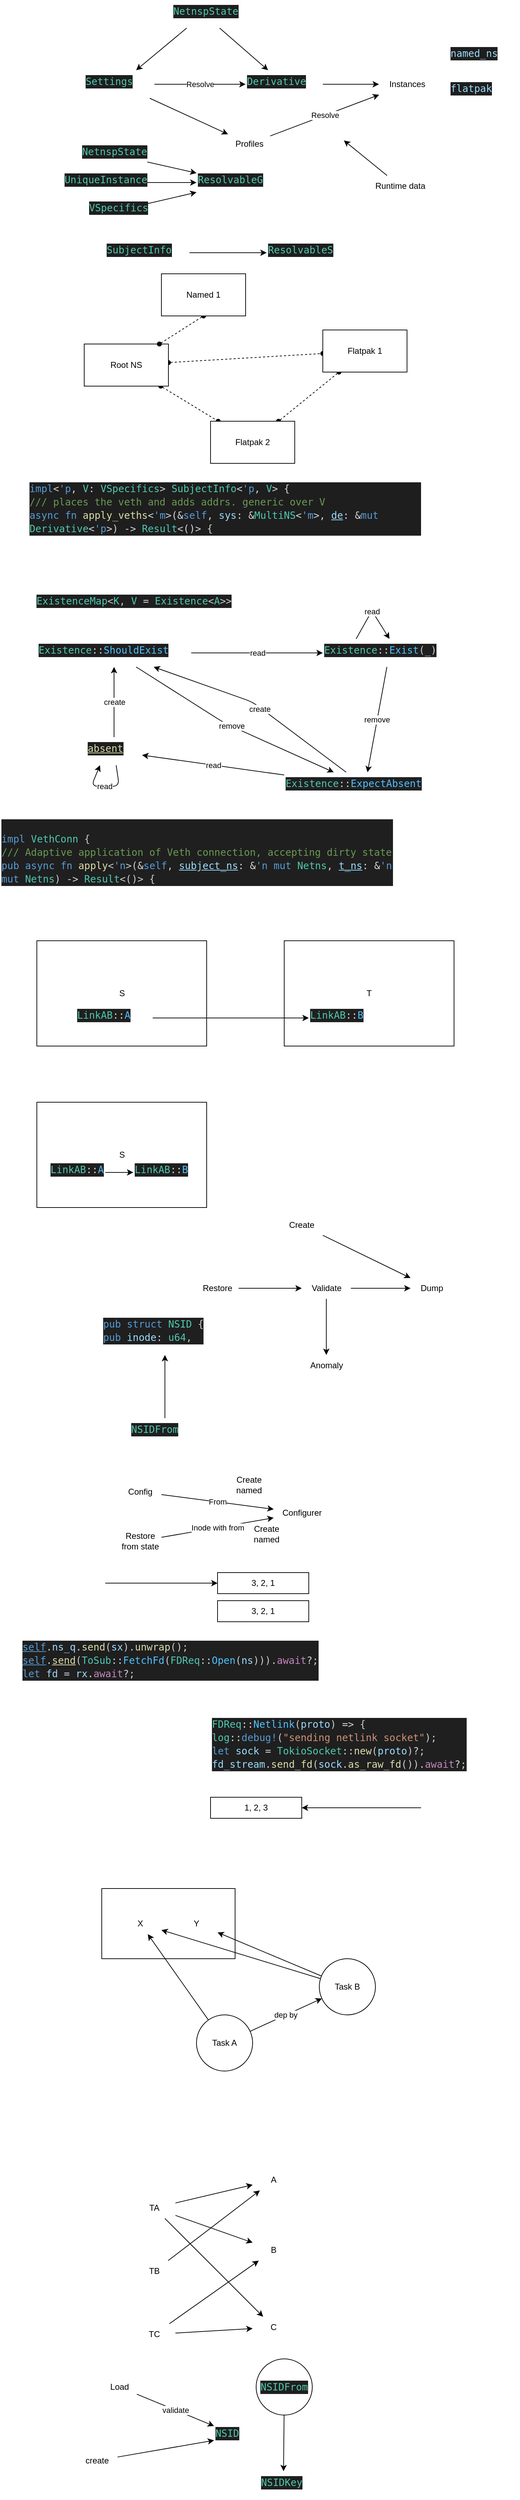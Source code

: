 <mxfile>
    <diagram id="Wnig-bZPEKaBoYyM6WCG" name="Page-1">
        <mxGraphModel dx="622" dy="1124" grid="1" gridSize="10" guides="1" tooltips="1" connect="1" arrows="1" fold="1" page="1" pageScale="1" pageWidth="850" pageHeight="1100" math="1" shadow="0">
            <root>
                <mxCell id="0"/>
                <mxCell id="1" parent="0"/>
                <mxCell id="185" value="" style="rounded=0;whiteSpace=wrap;html=1;" parent="1" vertex="1">
                    <mxGeometry x="185" y="2900" width="190" height="100" as="geometry"/>
                </mxCell>
                <mxCell id="63" style="edgeStyle=none;html=1;" parent="1" source="59" target="60" edge="1">
                    <mxGeometry relative="1" as="geometry"/>
                </mxCell>
                <mxCell id="64" style="edgeStyle=none;html=1;" parent="1" source="59" target="61" edge="1">
                    <mxGeometry relative="1" as="geometry"/>
                </mxCell>
                <mxCell id="59" value="&lt;div style=&quot;color: rgb(212, 212, 212); background-color: rgb(30, 30, 30); font-family: &amp;quot;Droid Sans Mono&amp;quot;, &amp;quot;monospace&amp;quot;, monospace; font-weight: normal; font-size: 14px; line-height: 19px;&quot;&gt;&lt;div&gt;&lt;span style=&quot;color: #4ec9b0;&quot;&gt;NetnspState&lt;/span&gt;&lt;/div&gt;&lt;/div&gt;" style="text;whiteSpace=wrap;html=1;" parent="1" vertex="1">
                    <mxGeometry x="285" y="210" width="90" height="40" as="geometry"/>
                </mxCell>
                <mxCell id="62" value="Resolve" style="edgeStyle=none;html=1;" parent="1" source="60" target="61" edge="1">
                    <mxGeometry relative="1" as="geometry"/>
                </mxCell>
                <mxCell id="80" style="edgeStyle=none;html=1;" parent="1" source="60" target="78" edge="1">
                    <mxGeometry relative="1" as="geometry"/>
                </mxCell>
                <mxCell id="60" value="&lt;div style=&quot;color: rgb(212, 212, 212); background-color: rgb(30, 30, 30); font-family: &amp;quot;Droid Sans Mono&amp;quot;, &amp;quot;monospace&amp;quot;, monospace; font-weight: normal; font-size: 14px; line-height: 19px;&quot;&gt;&lt;div&gt;&lt;span style=&quot;color: #4ec9b0;&quot;&gt;Settings&lt;/span&gt;&lt;/div&gt;&lt;/div&gt;" style="text;whiteSpace=wrap;html=1;" parent="1" vertex="1">
                    <mxGeometry x="160" y="310" width="100" height="40" as="geometry"/>
                </mxCell>
                <mxCell id="77" style="edgeStyle=none;html=1;" parent="1" source="61" target="76" edge="1">
                    <mxGeometry relative="1" as="geometry"/>
                </mxCell>
                <mxCell id="61" value="&lt;div style=&quot;color: rgb(212, 212, 212); background-color: rgb(30, 30, 30); font-family: &amp;quot;Droid Sans Mono&amp;quot;, &amp;quot;monospace&amp;quot;, monospace; font-weight: normal; font-size: 14px; line-height: 19px;&quot;&gt;&lt;div&gt;&lt;span style=&quot;color: #4ec9b0;&quot;&gt;Derivative&lt;/span&gt;&lt;/div&gt;&lt;/div&gt;" style="text;whiteSpace=wrap;html=1;" parent="1" vertex="1">
                    <mxGeometry x="390" y="310" width="110" height="40" as="geometry"/>
                </mxCell>
                <mxCell id="65" value="&lt;div style=&quot;color: rgb(212, 212, 212); background-color: rgb(30, 30, 30); font-family: &amp;quot;Droid Sans Mono&amp;quot;, &amp;quot;monospace&amp;quot;, monospace; font-weight: normal; font-size: 14px; line-height: 19px;&quot;&gt;&lt;div&gt;&lt;span style=&quot;color: #4ec9b0;&quot;&gt;ResolvableG&lt;/span&gt;&lt;/div&gt;&lt;/div&gt;" style="text;whiteSpace=wrap;html=1;" parent="1" vertex="1">
                    <mxGeometry x="320" y="450" width="120" height="40" as="geometry"/>
                </mxCell>
                <mxCell id="66" value="&lt;div style=&quot;color: rgb(212, 212, 212); background-color: rgb(30, 30, 30); font-family: &amp;quot;Droid Sans Mono&amp;quot;, &amp;quot;monospace&amp;quot;, monospace; font-weight: normal; font-size: 14px; line-height: 19px;&quot;&gt;&lt;div&gt;&lt;span style=&quot;color: #4ec9b0;&quot;&gt;ResolvableS&lt;/span&gt;&lt;/div&gt;&lt;/div&gt;" style="text;whiteSpace=wrap;html=1;" parent="1" vertex="1">
                    <mxGeometry x="420" y="550" width="120" height="40" as="geometry"/>
                </mxCell>
                <mxCell id="68" style="edgeStyle=none;html=1;" parent="1" source="67" target="65" edge="1">
                    <mxGeometry relative="1" as="geometry"/>
                </mxCell>
                <mxCell id="67" value="&lt;div style=&quot;color: rgb(212, 212, 212); background-color: rgb(30, 30, 30); font-family: &amp;quot;Droid Sans Mono&amp;quot;, &amp;quot;monospace&amp;quot;, monospace; font-weight: normal; font-size: 14px; line-height: 19px;&quot;&gt;&lt;div&gt;&lt;span style=&quot;color: #4ec9b0;&quot;&gt;NetnspState&lt;/span&gt;&lt;/div&gt;&lt;/div&gt;" style="text;whiteSpace=wrap;html=1;" parent="1" vertex="1">
                    <mxGeometry x="155" y="410" width="95" height="40" as="geometry"/>
                </mxCell>
                <mxCell id="70" style="edgeStyle=none;html=1;" parent="1" source="69" target="65" edge="1">
                    <mxGeometry relative="1" as="geometry"/>
                </mxCell>
                <mxCell id="69" value="&lt;div style=&quot;color: rgb(212, 212, 212); background-color: rgb(30, 30, 30); font-family: &amp;quot;Droid Sans Mono&amp;quot;, &amp;quot;monospace&amp;quot;, monospace; font-weight: normal; font-size: 14px; line-height: 19px;&quot;&gt;&lt;div&gt;&lt;span style=&quot;color: #4ec9b0;&quot;&gt;UniqueInstance&lt;/span&gt;&lt;/div&gt;&lt;/div&gt;" style="text;whiteSpace=wrap;html=1;" parent="1" vertex="1">
                    <mxGeometry x="130" y="450" width="120" height="40" as="geometry"/>
                </mxCell>
                <mxCell id="72" style="edgeStyle=none;html=1;" parent="1" source="71" target="65" edge="1">
                    <mxGeometry relative="1" as="geometry"/>
                </mxCell>
                <mxCell id="71" value="&lt;div style=&quot;color: rgb(212, 212, 212); background-color: rgb(30, 30, 30); font-family: &amp;quot;Droid Sans Mono&amp;quot;, &amp;quot;monospace&amp;quot;, monospace; font-weight: normal; font-size: 14px; line-height: 19px;&quot;&gt;&lt;div&gt;&lt;span style=&quot;color: #4ec9b0;&quot;&gt;VSpecifics&lt;/span&gt;&lt;/div&gt;&lt;/div&gt;" style="text;whiteSpace=wrap;html=1;" parent="1" vertex="1">
                    <mxGeometry x="165" y="490" width="85" height="40" as="geometry"/>
                </mxCell>
                <mxCell id="74" style="edgeStyle=none;html=1;" parent="1" source="73" target="66" edge="1">
                    <mxGeometry relative="1" as="geometry"/>
                </mxCell>
                <mxCell id="73" value="&lt;div style=&quot;color: rgb(212, 212, 212); background-color: rgb(30, 30, 30); font-family: &amp;quot;Droid Sans Mono&amp;quot;, &amp;quot;monospace&amp;quot;, monospace; font-weight: normal; font-size: 14px; line-height: 19px;&quot;&gt;&lt;div&gt;&lt;span style=&quot;color: #4ec9b0;&quot;&gt;SubjectInfo&lt;/span&gt;&lt;/div&gt;&lt;/div&gt;" style="text;whiteSpace=wrap;html=1;" parent="1" vertex="1">
                    <mxGeometry x="190" y="550" width="120" height="40" as="geometry"/>
                </mxCell>
                <mxCell id="76" value="Instances" style="text;html=1;align=center;verticalAlign=middle;resizable=0;points=[];autosize=1;strokeColor=none;fillColor=none;" parent="1" vertex="1">
                    <mxGeometry x="580" y="315" width="80" height="30" as="geometry"/>
                </mxCell>
                <mxCell id="83" value="Resolve" style="edgeStyle=none;html=1;" parent="1" source="78" target="76" edge="1">
                    <mxGeometry relative="1" as="geometry"/>
                </mxCell>
                <mxCell id="78" value="Profiles" style="text;html=1;align=center;verticalAlign=middle;resizable=0;points=[];autosize=1;strokeColor=none;fillColor=none;" parent="1" vertex="1">
                    <mxGeometry x="365" y="400" width="60" height="30" as="geometry"/>
                </mxCell>
                <mxCell id="81" value="&lt;div style=&quot;color: rgb(212, 212, 212); background-color: rgb(30, 30, 30); font-family: &amp;quot;Droid Sans Mono&amp;quot;, &amp;quot;monospace&amp;quot;, monospace; font-weight: normal; font-size: 14px; line-height: 19px;&quot;&gt;&lt;div&gt;&lt;span style=&quot;color: #9cdcfe;&quot;&gt;named_ns&lt;/span&gt;&lt;/div&gt;&lt;/div&gt;" style="text;whiteSpace=wrap;html=1;" parent="1" vertex="1">
                    <mxGeometry x="680" y="270" width="100" height="40" as="geometry"/>
                </mxCell>
                <mxCell id="82" value="&lt;div style=&quot;color: rgb(212, 212, 212); background-color: rgb(30, 30, 30); font-family: &amp;quot;Droid Sans Mono&amp;quot;, &amp;quot;monospace&amp;quot;, monospace; font-weight: normal; font-size: 14px; line-height: 19px;&quot;&gt;&lt;div&gt;&lt;span style=&quot;color: #9cdcfe;&quot;&gt;flatpak&lt;/span&gt;&lt;/div&gt;&lt;/div&gt;" style="text;whiteSpace=wrap;html=1;" parent="1" vertex="1">
                    <mxGeometry x="680" y="320" width="90" height="40" as="geometry"/>
                </mxCell>
                <mxCell id="85" style="edgeStyle=none;html=1;" parent="1" source="84" edge="1">
                    <mxGeometry relative="1" as="geometry">
                        <mxPoint x="530" y="410" as="targetPoint"/>
                    </mxGeometry>
                </mxCell>
                <mxCell id="84" value="Runtime data" style="text;html=1;align=center;verticalAlign=middle;resizable=0;points=[];autosize=1;strokeColor=none;fillColor=none;" parent="1" vertex="1">
                    <mxGeometry x="560" y="460" width="100" height="30" as="geometry"/>
                </mxCell>
                <mxCell id="101" value="" style="edgeStyle=none;html=1;dashed=1;strokeColor=default;startArrow=oval;startFill=1;endArrow=oval;endFill=1;" parent="1" source="99" target="100" edge="1">
                    <mxGeometry relative="1" as="geometry"/>
                </mxCell>
                <mxCell id="103" style="edgeStyle=none;html=1;dashed=1;strokeColor=default;startArrow=oval;startFill=1;endArrow=oval;endFill=1;" parent="1" source="99" target="102" edge="1">
                    <mxGeometry relative="1" as="geometry"/>
                </mxCell>
                <mxCell id="99" value="Root NS" style="rounded=0;whiteSpace=wrap;html=1;" parent="1" vertex="1">
                    <mxGeometry x="160" y="700" width="120" height="60" as="geometry"/>
                </mxCell>
                <mxCell id="106" style="edgeStyle=none;html=1;dashed=1;strokeColor=default;startArrow=oval;startFill=1;endArrow=oval;endFill=1;" parent="1" source="100" target="102" edge="1">
                    <mxGeometry relative="1" as="geometry"/>
                </mxCell>
                <mxCell id="100" value="Flatpak 1" style="rounded=0;whiteSpace=wrap;html=1;" parent="1" vertex="1">
                    <mxGeometry x="500" y="680" width="120" height="60" as="geometry"/>
                </mxCell>
                <mxCell id="102" value="Flatpak 2" style="rounded=0;whiteSpace=wrap;html=1;" parent="1" vertex="1">
                    <mxGeometry x="340" y="810" width="120" height="60" as="geometry"/>
                </mxCell>
                <mxCell id="105" style="edgeStyle=none;html=1;exitX=0.5;exitY=1;exitDx=0;exitDy=0;dashed=1;strokeColor=default;startArrow=oval;startFill=1;endArrow=oval;endFill=1;" parent="1" source="104" target="99" edge="1">
                    <mxGeometry relative="1" as="geometry"/>
                </mxCell>
                <mxCell id="104" value="Named 1" style="rounded=0;whiteSpace=wrap;html=1;" parent="1" vertex="1">
                    <mxGeometry x="270" y="600" width="120" height="60" as="geometry"/>
                </mxCell>
                <mxCell id="122" value="&lt;div style=&quot;color: rgb(212, 212, 212); background-color: rgb(30, 30, 30); font-family: &amp;quot;Droid Sans Mono&amp;quot;, &amp;quot;monospace&amp;quot;, monospace; font-weight: normal; font-size: 14px; line-height: 19px;&quot;&gt;&lt;div&gt;&lt;span style=&quot;color: #569cd6;&quot;&gt;impl&lt;/span&gt;&lt;span style=&quot;color: #d4d4d4;&quot;&gt;&amp;lt;&lt;/span&gt;&lt;span style=&quot;color: #569cd6;&quot;&gt;'&lt;/span&gt;&lt;span style=&quot;color: #569cd6;&quot;&gt;p&lt;/span&gt;&lt;span style=&quot;color: #d4d4d4;&quot;&gt;, &lt;/span&gt;&lt;span style=&quot;color: #4ec9b0;&quot;&gt;V&lt;/span&gt;&lt;span style=&quot;color: #d4d4d4;&quot;&gt;: &lt;/span&gt;&lt;span style=&quot;color: #4ec9b0;&quot;&gt;VSpecifics&lt;/span&gt;&lt;span style=&quot;color: #d4d4d4;&quot;&gt;&amp;gt; &lt;/span&gt;&lt;span style=&quot;color: #4ec9b0;&quot;&gt;SubjectInfo&lt;/span&gt;&lt;span style=&quot;color: #d4d4d4;&quot;&gt;&amp;lt;&lt;/span&gt;&lt;span style=&quot;color: #569cd6;&quot;&gt;'&lt;/span&gt;&lt;span style=&quot;color: #569cd6;&quot;&gt;p&lt;/span&gt;&lt;span style=&quot;color: #d4d4d4;&quot;&gt;, &lt;/span&gt;&lt;span style=&quot;color: #4ec9b0;&quot;&gt;V&lt;/span&gt;&lt;span style=&quot;color: #d4d4d4;&quot;&gt;&amp;gt; {&lt;/span&gt;&lt;/div&gt;&lt;div&gt;&lt;span style=&quot;color: #6a9955;&quot;&gt;    &lt;/span&gt;&lt;span style=&quot;color: #6a9955;&quot;&gt;/// places the veth and adds addrs. generic over V&lt;/span&gt;&lt;/div&gt;&lt;div&gt;&lt;span style=&quot;color: #d4d4d4;&quot;&gt;    &lt;/span&gt;&lt;span style=&quot;color: #569cd6;&quot;&gt;async&lt;/span&gt;&lt;span style=&quot;color: #d4d4d4;&quot;&gt; &lt;/span&gt;&lt;span style=&quot;color: #569cd6;&quot;&gt;fn&lt;/span&gt;&lt;span style=&quot;color: #d4d4d4;&quot;&gt; &lt;/span&gt;&lt;span style=&quot;color: #dcdcaa;&quot;&gt;apply_veths&lt;/span&gt;&lt;span style=&quot;color: #d4d4d4;&quot;&gt;&amp;lt;&lt;/span&gt;&lt;span style=&quot;color: #569cd6;&quot;&gt;'&lt;/span&gt;&lt;span style=&quot;color: #569cd6;&quot;&gt;m&lt;/span&gt;&lt;span style=&quot;color: #d4d4d4;&quot;&gt;&amp;gt;(&amp;amp;&lt;/span&gt;&lt;span style=&quot;color: #569cd6;&quot;&gt;self&lt;/span&gt;&lt;span style=&quot;color: #d4d4d4;&quot;&gt;, &lt;/span&gt;&lt;span style=&quot;color: #9cdcfe;&quot;&gt;sys&lt;/span&gt;&lt;span style=&quot;color: #d4d4d4;&quot;&gt;: &amp;amp;&lt;/span&gt;&lt;span style=&quot;color: #4ec9b0;&quot;&gt;MultiNS&lt;/span&gt;&lt;span style=&quot;color: #d4d4d4;&quot;&gt;&amp;lt;&lt;/span&gt;&lt;span style=&quot;color: #569cd6;&quot;&gt;'&lt;/span&gt;&lt;span style=&quot;color: #569cd6;&quot;&gt;m&lt;/span&gt;&lt;span style=&quot;color: #d4d4d4;&quot;&gt;&amp;gt;, &lt;/span&gt;&lt;span style=&quot;color: #9cdcfe;text-decoration: underline;&quot;&gt;de&lt;/span&gt;&lt;span style=&quot;color: #d4d4d4;&quot;&gt;: &amp;amp;&lt;/span&gt;&lt;span style=&quot;color: #569cd6;&quot;&gt;mut&lt;/span&gt;&lt;span style=&quot;color: #d4d4d4;&quot;&gt; &lt;/span&gt;&lt;span style=&quot;color: #4ec9b0;&quot;&gt;Derivative&lt;/span&gt;&lt;span style=&quot;color: #d4d4d4;&quot;&gt;&amp;lt;&lt;/span&gt;&lt;span style=&quot;color: #569cd6;&quot;&gt;'&lt;/span&gt;&lt;span style=&quot;color: #569cd6;&quot;&gt;p&lt;/span&gt;&lt;span style=&quot;color: #d4d4d4;&quot;&gt;&amp;gt;) &lt;/span&gt;&lt;span style=&quot;color: #d4d4d4;&quot;&gt;-&amp;gt;&lt;/span&gt;&lt;span style=&quot;color: #d4d4d4;&quot;&gt; &lt;/span&gt;&lt;span style=&quot;color: #4ec9b0;&quot;&gt;Result&lt;/span&gt;&lt;span style=&quot;color: #d4d4d4;&quot;&gt;&amp;lt;()&amp;gt; {&lt;/span&gt;&lt;/div&gt;&lt;/div&gt;" style="text;whiteSpace=wrap;html=1;" parent="1" vertex="1">
                    <mxGeometry x="80" y="890" width="560" height="100" as="geometry"/>
                </mxCell>
                <mxCell id="125" value="read" style="edgeStyle=none;html=1;" parent="1" source="123" target="124" edge="1">
                    <mxGeometry relative="1" as="geometry"/>
                </mxCell>
                <mxCell id="127" value="remove" style="edgeStyle=none;html=1;" parent="1" source="123" target="126" edge="1">
                    <mxGeometry relative="1" as="geometry">
                        <Array as="points">
                            <mxPoint x="360" y="1240"/>
                        </Array>
                    </mxGeometry>
                </mxCell>
                <mxCell id="123" value="&lt;div style=&quot;color: rgb(204, 204, 204); background-color: rgb(31, 31, 31); font-family: &amp;quot;Droid Sans Mono&amp;quot;, &amp;quot;monospace&amp;quot;, monospace; font-weight: normal; font-size: 14px; line-height: 19px;&quot;&gt;&lt;div&gt;&lt;span style=&quot;color: #4ec9b0;&quot;&gt;Existence&lt;/span&gt;&lt;span style=&quot;color: #d4d4d4;&quot;&gt;::&lt;/span&gt;&lt;span style=&quot;color: #4fc1ff;&quot;&gt;ShouldExist&lt;/span&gt;&lt;/div&gt;&lt;/div&gt;" style="text;whiteSpace=wrap;html=1;" parent="1" vertex="1">
                    <mxGeometry x="92.5" y="1120" width="220" height="40" as="geometry"/>
                </mxCell>
                <mxCell id="128" value="remove" style="edgeStyle=none;html=1;" parent="1" source="124" target="126" edge="1">
                    <mxGeometry relative="1" as="geometry"/>
                </mxCell>
                <mxCell id="138" value="read" style="edgeStyle=none;html=1;exitX=0.25;exitY=0;exitDx=0;exitDy=0;entryX=0.5;entryY=0;entryDx=0;entryDy=0;" parent="1" source="124" target="124" edge="1">
                    <mxGeometry relative="1" as="geometry">
                        <mxPoint x="580" y="1040" as="targetPoint"/>
                        <Array as="points">
                            <mxPoint x="570" y="1080"/>
                        </Array>
                    </mxGeometry>
                </mxCell>
                <mxCell id="124" value="&lt;div style=&quot;color: rgb(204, 204, 204); background-color: rgb(31, 31, 31); font-family: &amp;quot;Droid Sans Mono&amp;quot;, &amp;quot;monospace&amp;quot;, monospace; font-weight: normal; font-size: 14px; line-height: 19px;&quot;&gt;&lt;div&gt;&lt;span style=&quot;color: #4ec9b0;&quot;&gt;Existence&lt;/span&gt;&lt;span style=&quot;color: #d4d4d4;&quot;&gt;::&lt;/span&gt;&lt;span style=&quot;color: #4fc1ff;&quot;&gt;Exist&lt;/span&gt;&lt;span style=&quot;color: #cccccc;&quot;&gt;(&lt;/span&gt;&lt;span style=&quot;color: #9cdcfe;&quot;&gt;_&lt;/span&gt;&lt;span style=&quot;color: #cccccc;&quot;&gt;)&lt;/span&gt;&lt;/div&gt;&lt;/div&gt;" style="text;whiteSpace=wrap;html=1;" parent="1" vertex="1">
                    <mxGeometry x="500" y="1120" width="190" height="40" as="geometry"/>
                </mxCell>
                <mxCell id="130" value="read" style="edgeStyle=none;html=1;" parent="1" source="126" target="129" edge="1">
                    <mxGeometry relative="1" as="geometry"/>
                </mxCell>
                <mxCell id="134" value="create" style="edgeStyle=none;html=1;" parent="1" source="126" target="123" edge="1">
                    <mxGeometry x="-0.035" y="2" relative="1" as="geometry">
                        <Array as="points">
                            <mxPoint x="400" y="1210"/>
                        </Array>
                        <mxPoint as="offset"/>
                    </mxGeometry>
                </mxCell>
                <mxCell id="126" value="&lt;div style=&quot;color: rgb(204, 204, 204); background-color: rgb(31, 31, 31); font-family: &amp;quot;Droid Sans Mono&amp;quot;, &amp;quot;monospace&amp;quot;, monospace; font-weight: normal; font-size: 14px; line-height: 19px;&quot;&gt;&lt;div&gt;&lt;span style=&quot;color: #4ec9b0;&quot;&gt;Existence&lt;/span&gt;&lt;span style=&quot;color: #d4d4d4;&quot;&gt;::&lt;/span&gt;&lt;span style=&quot;color: #4fc1ff;&quot;&gt;ExpectAbsent&lt;/span&gt;&lt;/div&gt;&lt;/div&gt;" style="text;whiteSpace=wrap;html=1;" parent="1" vertex="1">
                    <mxGeometry x="445" y="1310" width="230" height="40" as="geometry"/>
                </mxCell>
                <mxCell id="131" value="create" style="edgeStyle=none;html=1;" parent="1" source="129" target="123" edge="1">
                    <mxGeometry relative="1" as="geometry"/>
                </mxCell>
                <mxCell id="137" value="read" style="edgeStyle=none;html=1;entryX=0.25;entryY=1;entryDx=0;entryDy=0;" parent="1" source="129" target="129" edge="1">
                    <mxGeometry relative="1" as="geometry">
                        <mxPoint x="160" y="1360" as="targetPoint"/>
                        <Array as="points">
                            <mxPoint x="210" y="1330"/>
                            <mxPoint x="170" y="1330"/>
                        </Array>
                    </mxGeometry>
                </mxCell>
                <mxCell id="129" value="&lt;div style=&quot;color: rgb(204, 204, 204); background-color: rgb(31, 31, 31); font-family: &amp;quot;Droid Sans Mono&amp;quot;, &amp;quot;monospace&amp;quot;, monospace; font-weight: normal; font-size: 14px; line-height: 19px;&quot;&gt;&lt;div&gt;&lt;span style=&quot;color: #dcdcaa;text-decoration: underline;&quot;&gt;absent&lt;/span&gt;&lt;/div&gt;&lt;/div&gt;" style="text;whiteSpace=wrap;html=1;" parent="1" vertex="1">
                    <mxGeometry x="162.5" y="1260" width="80" height="40" as="geometry"/>
                </mxCell>
                <mxCell id="133" value="&lt;div style=&quot;color: rgb(204, 204, 204); background-color: rgb(31, 31, 31); font-family: &amp;quot;Droid Sans Mono&amp;quot;, &amp;quot;monospace&amp;quot;, monospace; font-weight: normal; font-size: 14px; line-height: 19px;&quot;&gt;&lt;div&gt;&lt;span style=&quot;color: #4ec9b0;&quot;&gt;ExistenceMap&lt;/span&gt;&lt;span style=&quot;color: #cccccc;&quot;&gt;&amp;lt;&lt;/span&gt;&lt;span style=&quot;color: #4ec9b0;&quot;&gt;K&lt;/span&gt;&lt;span style=&quot;color: #cccccc;&quot;&gt;, &lt;/span&gt;&lt;span style=&quot;color: #4ec9b0;&quot;&gt;V&lt;/span&gt;&lt;span style=&quot;color: #cccccc;&quot;&gt; &lt;/span&gt;&lt;span style=&quot;color: #d4d4d4;&quot;&gt;=&lt;/span&gt;&lt;span style=&quot;color: #cccccc;&quot;&gt; &lt;/span&gt;&lt;span style=&quot;color: #4ec9b0;&quot;&gt;Existence&lt;/span&gt;&lt;span style=&quot;color: #cccccc;&quot;&gt;&amp;lt;&lt;/span&gt;&lt;span style=&quot;color: #4ec9b0;&quot;&gt;A&lt;/span&gt;&lt;span style=&quot;color: #cccccc;&quot;&gt;&amp;gt;&amp;gt;&lt;/span&gt;&lt;/div&gt;&lt;/div&gt;" style="text;whiteSpace=wrap;html=1;" parent="1" vertex="1">
                    <mxGeometry x="90" y="1050" width="310" height="40" as="geometry"/>
                </mxCell>
                <mxCell id="139" value="&lt;div style=&quot;color: rgb(204, 204, 204); background-color: rgb(31, 31, 31); font-family: &amp;quot;Droid Sans Mono&amp;quot;, &amp;quot;monospace&amp;quot;, monospace; font-weight: normal; font-size: 14px; line-height: 19px;&quot;&gt;&lt;br&gt;&lt;div&gt;&lt;span style=&quot;color: #569cd6;&quot;&gt;impl&lt;/span&gt;&lt;span style=&quot;color: #cccccc;&quot;&gt; &lt;/span&gt;&lt;span style=&quot;color: #4ec9b0;&quot;&gt;VethConn&lt;/span&gt;&lt;span style=&quot;color: #cccccc;&quot;&gt; {&lt;/span&gt;&lt;/div&gt;&lt;div&gt;&lt;span style=&quot;color: #6a9955;&quot;&gt;    &lt;/span&gt;&lt;span style=&quot;color: #6a9955;&quot;&gt;/// Adaptive application of Veth connection, accepting dirty state&lt;/span&gt;&lt;/div&gt;&lt;div&gt;&lt;span style=&quot;color: #cccccc;&quot;&gt;    &lt;/span&gt;&lt;span style=&quot;color: #569cd6;&quot;&gt;pub&lt;/span&gt;&lt;span style=&quot;color: #cccccc;&quot;&gt; &lt;/span&gt;&lt;span style=&quot;color: #569cd6;&quot;&gt;async&lt;/span&gt;&lt;span style=&quot;color: #cccccc;&quot;&gt; &lt;/span&gt;&lt;span style=&quot;color: #569cd6;&quot;&gt;fn&lt;/span&gt;&lt;span style=&quot;color: #cccccc;&quot;&gt; &lt;/span&gt;&lt;span style=&quot;color: #dcdcaa;&quot;&gt;apply&lt;/span&gt;&lt;span style=&quot;color: #cccccc;&quot;&gt;&amp;lt;&lt;/span&gt;&lt;span style=&quot;color: #569cd6;&quot;&gt;'&lt;/span&gt;&lt;span style=&quot;color: #569cd6;&quot;&gt;n&lt;/span&gt;&lt;span style=&quot;color: #cccccc;&quot;&gt;&amp;gt;(&lt;/span&gt;&lt;span style=&quot;color: #d4d4d4;&quot;&gt;&amp;amp;&lt;/span&gt;&lt;span style=&quot;color: #569cd6;&quot;&gt;self&lt;/span&gt;&lt;span style=&quot;color: #cccccc;&quot;&gt;, &lt;/span&gt;&lt;span style=&quot;color: #9cdcfe;text-decoration: underline;&quot;&gt;subject_ns&lt;/span&gt;&lt;span style=&quot;color: #d4d4d4;&quot;&gt;:&lt;/span&gt;&lt;span style=&quot;color: #cccccc;&quot;&gt; &lt;/span&gt;&lt;span style=&quot;color: #d4d4d4;&quot;&gt;&amp;amp;&lt;/span&gt;&lt;span style=&quot;color: #569cd6;&quot;&gt;'&lt;/span&gt;&lt;span style=&quot;color: #569cd6;&quot;&gt;n&lt;/span&gt;&lt;span style=&quot;color: #cccccc;&quot;&gt; &lt;/span&gt;&lt;span style=&quot;color: #569cd6;&quot;&gt;mut&lt;/span&gt;&lt;span style=&quot;color: #cccccc;&quot;&gt; &lt;/span&gt;&lt;span style=&quot;color: #4ec9b0;&quot;&gt;Netns&lt;/span&gt;&lt;span style=&quot;color: #cccccc;&quot;&gt;, &lt;/span&gt;&lt;span style=&quot;color: #9cdcfe;text-decoration: underline;&quot;&gt;t_ns&lt;/span&gt;&lt;span style=&quot;color: #d4d4d4;&quot;&gt;:&lt;/span&gt;&lt;span style=&quot;color: #cccccc;&quot;&gt; &lt;/span&gt;&lt;span style=&quot;color: #d4d4d4;&quot;&gt;&amp;amp;&lt;/span&gt;&lt;span style=&quot;color: #569cd6;&quot;&gt;'&lt;/span&gt;&lt;span style=&quot;color: #569cd6;&quot;&gt;n&lt;/span&gt;&lt;span style=&quot;color: #cccccc;&quot;&gt; &lt;/span&gt;&lt;span style=&quot;color: #569cd6;&quot;&gt;mut&lt;/span&gt;&lt;span style=&quot;color: #cccccc;&quot;&gt; &lt;/span&gt;&lt;span style=&quot;color: #4ec9b0;&quot;&gt;Netns&lt;/span&gt;&lt;span style=&quot;color: #cccccc;&quot;&gt;) &lt;/span&gt;&lt;span style=&quot;color: #d4d4d4;&quot;&gt;-&amp;gt;&lt;/span&gt;&lt;span style=&quot;color: #cccccc;&quot;&gt; &lt;/span&gt;&lt;span style=&quot;color: #4ec9b0;&quot;&gt;Result&lt;/span&gt;&lt;span style=&quot;color: #cccccc;&quot;&gt;&amp;lt;()&amp;gt; {&lt;/span&gt;&lt;/div&gt;&lt;/div&gt;" style="text;whiteSpace=wrap;html=1;" parent="1" vertex="1">
                    <mxGeometry x="40" y="1370" width="560" height="140" as="geometry"/>
                </mxCell>
                <mxCell id="140" value="S" style="rounded=0;whiteSpace=wrap;html=1;" parent="1" vertex="1">
                    <mxGeometry x="92.5" y="1550" width="242" height="150" as="geometry"/>
                </mxCell>
                <mxCell id="142" value="T" style="rounded=0;whiteSpace=wrap;html=1;" parent="1" vertex="1">
                    <mxGeometry x="445" y="1550" width="242" height="150" as="geometry"/>
                </mxCell>
                <mxCell id="145" style="edgeStyle=none;html=1;" parent="1" source="143" target="144" edge="1">
                    <mxGeometry relative="1" as="geometry"/>
                </mxCell>
                <mxCell id="143" value="&lt;div style=&quot;color: rgb(204, 204, 204); background-color: rgb(31, 31, 31); font-family: &amp;quot;Droid Sans Mono&amp;quot;, &amp;quot;monospace&amp;quot;, monospace; font-weight: normal; font-size: 14px; line-height: 19px;&quot;&gt;&lt;div&gt;&lt;span style=&quot;color: #4ec9b0;&quot;&gt;LinkAB&lt;/span&gt;&lt;span style=&quot;color: #d4d4d4;&quot;&gt;::&lt;/span&gt;&lt;span style=&quot;color: #4fc1ff;&quot;&gt;A&lt;/span&gt;&lt;/div&gt;&lt;/div&gt;" style="text;whiteSpace=wrap;html=1;" parent="1" vertex="1">
                    <mxGeometry x="147.5" y="1640" width="110" height="40" as="geometry"/>
                </mxCell>
                <mxCell id="144" value="&lt;div style=&quot;color: rgb(204, 204, 204); background-color: rgb(31, 31, 31); font-family: &amp;quot;Droid Sans Mono&amp;quot;, &amp;quot;monospace&amp;quot;, monospace; font-weight: normal; font-size: 14px; line-height: 19px;&quot;&gt;&lt;div&gt;&lt;span style=&quot;color: #4ec9b0;&quot;&gt;LinkAB&lt;/span&gt;&lt;span style=&quot;color: #d4d4d4;&quot;&gt;::&lt;/span&gt;&lt;span style=&quot;color: #4fc1ff;&quot;&gt;B&lt;/span&gt;&lt;/div&gt;&lt;/div&gt;" style="text;whiteSpace=wrap;html=1;" parent="1" vertex="1">
                    <mxGeometry x="480" y="1640" width="110" height="40" as="geometry"/>
                </mxCell>
                <mxCell id="146" value="S" style="rounded=0;whiteSpace=wrap;html=1;" parent="1" vertex="1">
                    <mxGeometry x="92.5" y="1780" width="242" height="150" as="geometry"/>
                </mxCell>
                <mxCell id="149" style="edgeStyle=none;html=1;" parent="1" source="147" target="148" edge="1">
                    <mxGeometry relative="1" as="geometry"/>
                </mxCell>
                <mxCell id="147" value="&lt;div style=&quot;color: rgb(204, 204, 204); background-color: rgb(31, 31, 31); font-family: &amp;quot;Droid Sans Mono&amp;quot;, &amp;quot;monospace&amp;quot;, monospace; font-weight: normal; font-size: 14px; line-height: 19px;&quot;&gt;&lt;div&gt;&lt;span style=&quot;color: #4ec9b0;&quot;&gt;LinkAB&lt;/span&gt;&lt;span style=&quot;color: #d4d4d4;&quot;&gt;::&lt;/span&gt;&lt;span style=&quot;color: #4fc1ff;&quot;&gt;A&lt;/span&gt;&lt;/div&gt;&lt;/div&gt;" style="text;whiteSpace=wrap;html=1;" parent="1" vertex="1">
                    <mxGeometry x="110" y="1860" width="80" height="40" as="geometry"/>
                </mxCell>
                <mxCell id="148" value="&lt;div style=&quot;color: rgb(204, 204, 204); background-color: rgb(31, 31, 31); font-family: &amp;quot;Droid Sans Mono&amp;quot;, &amp;quot;monospace&amp;quot;, monospace; font-weight: normal; font-size: 14px; line-height: 19px;&quot;&gt;&lt;div&gt;&lt;span style=&quot;color: #4ec9b0;&quot;&gt;LinkAB&lt;/span&gt;&lt;span style=&quot;color: #d4d4d4;&quot;&gt;::&lt;/span&gt;&lt;span style=&quot;color: #4fc1ff;&quot;&gt;B&lt;/span&gt;&lt;/div&gt;&lt;/div&gt;" style="text;whiteSpace=wrap;html=1;" parent="1" vertex="1">
                    <mxGeometry x="230" y="1860" width="110" height="40" as="geometry"/>
                </mxCell>
                <mxCell id="159" style="edgeStyle=none;html=1;" parent="1" source="151" target="158" edge="1">
                    <mxGeometry relative="1" as="geometry"/>
                </mxCell>
                <mxCell id="151" value="&lt;div style=&quot;color: rgb(204, 204, 204); background-color: rgb(31, 31, 31); font-family: &amp;quot;Droid Sans Mono&amp;quot;, &amp;quot;monospace&amp;quot;, monospace; font-weight: normal; font-size: 14px; line-height: 19px;&quot;&gt;&lt;div&gt;&lt;span style=&quot;color: #4ec9b0;&quot;&gt;NSIDFrom&lt;/span&gt;&lt;/div&gt;&lt;/div&gt;" style="text;whiteSpace=wrap;html=1;" parent="1" vertex="1">
                    <mxGeometry x="225" y="2230" width="100" height="40" as="geometry"/>
                </mxCell>
                <mxCell id="154" value="" style="edgeStyle=none;html=1;" parent="1" source="152" target="153" edge="1">
                    <mxGeometry relative="1" as="geometry"/>
                </mxCell>
                <mxCell id="152" value="Restore" style="text;html=1;strokeColor=none;fillColor=none;align=center;verticalAlign=middle;whiteSpace=wrap;rounded=0;" parent="1" vertex="1">
                    <mxGeometry x="320" y="2030" width="60" height="30" as="geometry"/>
                </mxCell>
                <mxCell id="156" value="" style="edgeStyle=none;html=1;" parent="1" source="153" target="155" edge="1">
                    <mxGeometry relative="1" as="geometry"/>
                </mxCell>
                <mxCell id="161" value="" style="edgeStyle=none;html=1;" parent="1" source="153" target="160" edge="1">
                    <mxGeometry relative="1" as="geometry"/>
                </mxCell>
                <mxCell id="153" value="Validate" style="text;html=1;align=center;verticalAlign=middle;resizable=0;points=[];autosize=1;strokeColor=none;fillColor=none;" parent="1" vertex="1">
                    <mxGeometry x="470" y="2030" width="70" height="30" as="geometry"/>
                </mxCell>
                <mxCell id="155" value="Dump" style="text;html=1;align=center;verticalAlign=middle;resizable=0;points=[];autosize=1;strokeColor=none;fillColor=none;" parent="1" vertex="1">
                    <mxGeometry x="625" y="2030" width="60" height="30" as="geometry"/>
                </mxCell>
                <mxCell id="158" value="&lt;div style=&quot;color: rgb(204, 204, 204); background-color: rgb(31, 31, 31); font-family: &amp;quot;Droid Sans Mono&amp;quot;, &amp;quot;monospace&amp;quot;, monospace; font-weight: normal; font-size: 14px; line-height: 19px;&quot;&gt;&lt;div&gt;&lt;span style=&quot;color: #569cd6;&quot;&gt;pub&lt;/span&gt;&lt;span style=&quot;color: #cccccc;&quot;&gt; &lt;/span&gt;&lt;span style=&quot;color: #569cd6;&quot;&gt;struct&lt;/span&gt;&lt;span style=&quot;color: #cccccc;&quot;&gt; &lt;/span&gt;&lt;span style=&quot;color: #4ec9b0;&quot;&gt;NSID&lt;/span&gt;&lt;span style=&quot;color: #cccccc;&quot;&gt; {&lt;/span&gt;&lt;/div&gt;&lt;div&gt;&lt;span style=&quot;color: #cccccc;&quot;&gt;    &lt;/span&gt;&lt;span style=&quot;color: #569cd6;&quot;&gt;pub&lt;/span&gt;&lt;span style=&quot;color: #cccccc;&quot;&gt; &lt;/span&gt;&lt;span style=&quot;color: #9cdcfe;&quot;&gt;inode&lt;/span&gt;&lt;span style=&quot;color: #d4d4d4;&quot;&gt;:&lt;/span&gt;&lt;span style=&quot;color: #cccccc;&quot;&gt; &lt;/span&gt;&lt;span style=&quot;color: #4ec9b0;&quot;&gt;u64&lt;/span&gt;&lt;span style=&quot;color: #cccccc;&quot;&gt;,&lt;/span&gt;&lt;/div&gt;&lt;/div&gt;" style="text;whiteSpace=wrap;html=1;" parent="1" vertex="1">
                    <mxGeometry x="185" y="2080" width="180" height="60" as="geometry"/>
                </mxCell>
                <mxCell id="160" value="Anomaly" style="text;html=1;align=center;verticalAlign=middle;resizable=0;points=[];autosize=1;strokeColor=none;fillColor=none;" parent="1" vertex="1">
                    <mxGeometry x="470" y="2140" width="70" height="30" as="geometry"/>
                </mxCell>
                <mxCell id="163" style="edgeStyle=none;html=1;" parent="1" source="162" target="155" edge="1">
                    <mxGeometry relative="1" as="geometry"/>
                </mxCell>
                <mxCell id="162" value="Create" style="text;html=1;strokeColor=none;fillColor=none;align=center;verticalAlign=middle;whiteSpace=wrap;rounded=0;" parent="1" vertex="1">
                    <mxGeometry x="440" y="1940" width="60" height="30" as="geometry"/>
                </mxCell>
                <mxCell id="168" value="From" style="edgeStyle=none;html=1;" parent="1" source="164" target="167" edge="1">
                    <mxGeometry relative="1" as="geometry"/>
                </mxCell>
                <mxCell id="164" value="Config" style="text;html=1;strokeColor=none;fillColor=none;align=center;verticalAlign=middle;whiteSpace=wrap;rounded=0;" parent="1" vertex="1">
                    <mxGeometry x="210" y="2320" width="60" height="30" as="geometry"/>
                </mxCell>
                <mxCell id="169" value="Inode with from" style="edgeStyle=none;html=1;" parent="1" source="165" target="167" edge="1">
                    <mxGeometry relative="1" as="geometry"/>
                </mxCell>
                <mxCell id="165" value="Restore from state" style="text;html=1;strokeColor=none;fillColor=none;align=center;verticalAlign=middle;whiteSpace=wrap;rounded=0;" parent="1" vertex="1">
                    <mxGeometry x="210" y="2390" width="60" height="30" as="geometry"/>
                </mxCell>
                <mxCell id="167" value="Configurer" style="text;html=1;align=center;verticalAlign=middle;resizable=0;points=[];autosize=1;strokeColor=none;fillColor=none;" parent="1" vertex="1">
                    <mxGeometry x="430" y="2350" width="80" height="30" as="geometry"/>
                </mxCell>
                <mxCell id="171" value="Create named" style="text;html=1;strokeColor=none;fillColor=none;align=center;verticalAlign=middle;whiteSpace=wrap;rounded=0;" parent="1" vertex="1">
                    <mxGeometry x="365" y="2310" width="60" height="30" as="geometry"/>
                </mxCell>
                <mxCell id="172" value="Create named" style="text;html=1;strokeColor=none;fillColor=none;align=center;verticalAlign=middle;whiteSpace=wrap;rounded=0;" parent="1" vertex="1">
                    <mxGeometry x="390" y="2380" width="60" height="30" as="geometry"/>
                </mxCell>
                <mxCell id="173" value="&lt;div style=&quot;color: rgb(204, 204, 204); background-color: rgb(31, 31, 31); font-family: &amp;quot;Droid Sans Mono&amp;quot;, &amp;quot;monospace&amp;quot;, monospace; font-weight: normal; font-size: 14px; line-height: 19px;&quot;&gt;&lt;div&gt;&lt;span style=&quot;color: #cccccc;&quot;&gt;        &lt;/span&gt;&lt;span style=&quot;color: #569cd6;text-decoration: underline;&quot;&gt;self&lt;/span&gt;&lt;span style=&quot;color: #d4d4d4;&quot;&gt;.&lt;/span&gt;&lt;span style=&quot;color: #9cdcfe;&quot;&gt;ns_q&lt;/span&gt;&lt;span style=&quot;color: #d4d4d4;&quot;&gt;.&lt;/span&gt;&lt;span style=&quot;color: #dcdcaa;&quot;&gt;send&lt;/span&gt;&lt;span style=&quot;color: #cccccc;&quot;&gt;(&lt;/span&gt;&lt;span style=&quot;color: #9cdcfe;&quot;&gt;sx&lt;/span&gt;&lt;span style=&quot;color: #cccccc;&quot;&gt;)&lt;/span&gt;&lt;span style=&quot;color: #d4d4d4;&quot;&gt;.&lt;/span&gt;&lt;span style=&quot;color: #dcdcaa;&quot;&gt;unwrap&lt;/span&gt;&lt;span style=&quot;color: #cccccc;&quot;&gt;(); &lt;/span&gt;&lt;/div&gt;&lt;div&gt;&lt;span style=&quot;color: #cccccc;&quot;&gt;        &lt;/span&gt;&lt;span style=&quot;color: #569cd6;text-decoration: underline;&quot;&gt;self&lt;/span&gt;&lt;span style=&quot;color: #d4d4d4;&quot;&gt;.&lt;/span&gt;&lt;span style=&quot;color: #dcdcaa;text-decoration: underline;&quot;&gt;send&lt;/span&gt;&lt;span style=&quot;color: #cccccc;&quot;&gt;(&lt;/span&gt;&lt;span style=&quot;color: #4ec9b0;&quot;&gt;ToSub&lt;/span&gt;&lt;span style=&quot;color: #d4d4d4;&quot;&gt;::&lt;/span&gt;&lt;span style=&quot;color: #4fc1ff;&quot;&gt;FetchFd&lt;/span&gt;&lt;span style=&quot;color: #cccccc;&quot;&gt;(&lt;/span&gt;&lt;span style=&quot;color: #4ec9b0;&quot;&gt;FDReq&lt;/span&gt;&lt;span style=&quot;color: #d4d4d4;&quot;&gt;::&lt;/span&gt;&lt;span style=&quot;color: #4fc1ff;&quot;&gt;Open&lt;/span&gt;&lt;span style=&quot;color: #cccccc;&quot;&gt;(&lt;/span&gt;&lt;span style=&quot;color: #9cdcfe;&quot;&gt;ns&lt;/span&gt;&lt;span style=&quot;color: #cccccc;&quot;&gt;)))&lt;/span&gt;&lt;span style=&quot;color: #d4d4d4;&quot;&gt;.&lt;/span&gt;&lt;span style=&quot;color: #c586c0;&quot;&gt;await&lt;/span&gt;&lt;span style=&quot;color: #d4d4d4;&quot;&gt;?&lt;/span&gt;&lt;span style=&quot;color: #cccccc;&quot;&gt;;&lt;/span&gt;&lt;/div&gt;&lt;div&gt;&lt;span style=&quot;color: #cccccc;&quot;&gt;        &lt;/span&gt;&lt;span style=&quot;color: #569cd6;&quot;&gt;let&lt;/span&gt;&lt;span style=&quot;color: #cccccc;&quot;&gt; &lt;/span&gt;&lt;span style=&quot;color: #9cdcfe;&quot;&gt;fd&lt;/span&gt;&lt;span style=&quot;color: #cccccc;&quot;&gt; &lt;/span&gt;&lt;span style=&quot;color: #d4d4d4;&quot;&gt;=&lt;/span&gt;&lt;span style=&quot;color: #cccccc;&quot;&gt; &lt;/span&gt;&lt;span style=&quot;color: #9cdcfe;&quot;&gt;rx&lt;/span&gt;&lt;span style=&quot;color: #d4d4d4;&quot;&gt;.&lt;/span&gt;&lt;span style=&quot;color: #c586c0;&quot;&gt;await&lt;/span&gt;&lt;span style=&quot;color: #d4d4d4;&quot;&gt;?&lt;/span&gt;&lt;span style=&quot;color: #cccccc;&quot;&gt;;&lt;/span&gt;&lt;/div&gt;&lt;/div&gt;" style="text;whiteSpace=wrap;html=1;" parent="1" vertex="1">
                    <mxGeometry x="70" y="2540" width="450" height="80" as="geometry"/>
                </mxCell>
                <mxCell id="174" value="&lt;div style=&quot;color: rgb(204, 204, 204); background-color: rgb(31, 31, 31); font-family: &amp;quot;Droid Sans Mono&amp;quot;, &amp;quot;monospace&amp;quot;, monospace; font-weight: normal; font-size: 14px; line-height: 19px;&quot;&gt;&lt;div&gt;&lt;span style=&quot;color: #cccccc;&quot;&gt;  &lt;/span&gt;&lt;span style=&quot;color: #4ec9b0;&quot;&gt;FDReq&lt;/span&gt;&lt;span style=&quot;color: #d4d4d4;&quot;&gt;::&lt;/span&gt;&lt;span style=&quot;color: #4fc1ff;&quot;&gt;Netlink&lt;/span&gt;&lt;span style=&quot;color: #cccccc;&quot;&gt;(&lt;/span&gt;&lt;span style=&quot;color: #9cdcfe;&quot;&gt;proto&lt;/span&gt;&lt;span style=&quot;color: #cccccc;&quot;&gt;) &lt;/span&gt;&lt;span style=&quot;color: #d4d4d4;&quot;&gt;=&amp;gt;&lt;/span&gt;&lt;span style=&quot;color: #cccccc;&quot;&gt; {&lt;/span&gt;&lt;/div&gt;&lt;div&gt;&lt;span style=&quot;color: #cccccc;&quot;&gt;                                &lt;/span&gt;&lt;span style=&quot;color: #4ec9b0;&quot;&gt;log&lt;/span&gt;&lt;span style=&quot;color: #d4d4d4;&quot;&gt;::&lt;/span&gt;&lt;span style=&quot;color: #569cd6;&quot;&gt;debug&lt;/span&gt;&lt;span style=&quot;color: #569cd6;&quot;&gt;!&lt;/span&gt;&lt;span style=&quot;color: #cccccc;&quot;&gt;(&lt;/span&gt;&lt;span style=&quot;color: #ce9178;&quot;&gt;&quot;sending netlink socket&quot;&lt;/span&gt;&lt;span style=&quot;color: #cccccc;&quot;&gt;);&lt;/span&gt;&lt;/div&gt;&lt;div&gt;&lt;span style=&quot;color: #cccccc;&quot;&gt;                                &lt;/span&gt;&lt;span style=&quot;color: #569cd6;&quot;&gt;let&lt;/span&gt;&lt;span style=&quot;color: #cccccc;&quot;&gt; &lt;/span&gt;&lt;span style=&quot;color: #9cdcfe;&quot;&gt;sock&lt;/span&gt;&lt;span style=&quot;color: #cccccc;&quot;&gt; &lt;/span&gt;&lt;span style=&quot;color: #d4d4d4;&quot;&gt;=&lt;/span&gt;&lt;span style=&quot;color: #cccccc;&quot;&gt; &lt;/span&gt;&lt;span style=&quot;color: #4ec9b0;&quot;&gt;TokioSocket&lt;/span&gt;&lt;span style=&quot;color: #d4d4d4;&quot;&gt;::&lt;/span&gt;&lt;span style=&quot;color: #dcdcaa;&quot;&gt;new&lt;/span&gt;&lt;span style=&quot;color: #cccccc;&quot;&gt;(&lt;/span&gt;&lt;span style=&quot;color: #9cdcfe;&quot;&gt;proto&lt;/span&gt;&lt;span style=&quot;color: #cccccc;&quot;&gt;)&lt;/span&gt;&lt;span style=&quot;color: #d4d4d4;&quot;&gt;?&lt;/span&gt;&lt;span style=&quot;color: #cccccc;&quot;&gt;;&lt;/span&gt;&lt;/div&gt;&lt;div&gt;&lt;span style=&quot;color: #cccccc;&quot;&gt;                                &lt;/span&gt;&lt;span style=&quot;color: #9cdcfe;&quot;&gt;fd_stream&lt;/span&gt;&lt;span style=&quot;color: #d4d4d4;&quot;&gt;.&lt;/span&gt;&lt;span style=&quot;color: #dcdcaa;&quot;&gt;send_fd&lt;/span&gt;&lt;span style=&quot;color: #cccccc;&quot;&gt;(&lt;/span&gt;&lt;span style=&quot;color: #9cdcfe;&quot;&gt;sock&lt;/span&gt;&lt;span style=&quot;color: #d4d4d4;&quot;&gt;.&lt;/span&gt;&lt;span style=&quot;color: #dcdcaa;&quot;&gt;as_raw_fd&lt;/span&gt;&lt;span style=&quot;color: #cccccc;&quot;&gt;())&lt;/span&gt;&lt;span style=&quot;color: #d4d4d4;&quot;&gt;.&lt;/span&gt;&lt;span style=&quot;color: #c586c0;&quot;&gt;await&lt;/span&gt;&lt;span style=&quot;color: #d4d4d4;&quot;&gt;?&lt;/span&gt;&lt;span style=&quot;color: #cccccc;&quot;&gt;;&lt;/span&gt;&lt;/div&gt;&lt;/div&gt;" style="text;whiteSpace=wrap;html=1;" parent="1" vertex="1">
                    <mxGeometry x="340" y="2650" width="390" height="100" as="geometry"/>
                </mxCell>
                <mxCell id="175" value="3, 2, 1" style="rounded=0;whiteSpace=wrap;html=1;" parent="1" vertex="1">
                    <mxGeometry x="350" y="2450" width="130" height="30" as="geometry"/>
                </mxCell>
                <mxCell id="176" value="3, 2, 1" style="rounded=0;whiteSpace=wrap;html=1;" parent="1" vertex="1">
                    <mxGeometry x="350" y="2490" width="130" height="30" as="geometry"/>
                </mxCell>
                <mxCell id="177" value="" style="endArrow=classic;html=1;entryX=0;entryY=0.5;entryDx=0;entryDy=0;" parent="1" target="175" edge="1">
                    <mxGeometry width="50" height="50" relative="1" as="geometry">
                        <mxPoint x="190" y="2465" as="sourcePoint"/>
                        <mxPoint x="260" y="2440" as="targetPoint"/>
                    </mxGeometry>
                </mxCell>
                <mxCell id="178" value="1, 2, 3" style="rounded=0;whiteSpace=wrap;html=1;" parent="1" vertex="1">
                    <mxGeometry x="340" y="2770" width="130" height="30" as="geometry"/>
                </mxCell>
                <mxCell id="179" value="" style="endArrow=classic;html=1;entryX=1;entryY=0.5;entryDx=0;entryDy=0;" parent="1" target="178" edge="1">
                    <mxGeometry width="50" height="50" relative="1" as="geometry">
                        <mxPoint x="640" y="2785" as="sourcePoint"/>
                        <mxPoint x="360" y="2475" as="targetPoint"/>
                    </mxGeometry>
                </mxCell>
                <mxCell id="182" value="dep by" style="edgeStyle=none;html=1;" parent="1" source="180" target="181" edge="1">
                    <mxGeometry relative="1" as="geometry"/>
                </mxCell>
                <mxCell id="188" style="edgeStyle=none;html=1;" parent="1" source="180" target="186" edge="1">
                    <mxGeometry relative="1" as="geometry"/>
                </mxCell>
                <mxCell id="180" value="Task A" style="ellipse;whiteSpace=wrap;html=1;aspect=fixed;" parent="1" vertex="1">
                    <mxGeometry x="320" y="3080" width="80" height="80" as="geometry"/>
                </mxCell>
                <mxCell id="189" style="edgeStyle=none;html=1;" parent="1" source="181" target="187" edge="1">
                    <mxGeometry relative="1" as="geometry"/>
                </mxCell>
                <mxCell id="190" style="edgeStyle=none;html=1;" parent="1" source="181" target="186" edge="1">
                    <mxGeometry relative="1" as="geometry"/>
                </mxCell>
                <mxCell id="181" value="Task B" style="ellipse;whiteSpace=wrap;html=1;aspect=fixed;" parent="1" vertex="1">
                    <mxGeometry x="495" y="3000" width="80" height="80" as="geometry"/>
                </mxCell>
                <mxCell id="186" value="X" style="text;html=1;strokeColor=none;fillColor=none;align=center;verticalAlign=middle;whiteSpace=wrap;rounded=0;" parent="1" vertex="1">
                    <mxGeometry x="210" y="2935" width="60" height="30" as="geometry"/>
                </mxCell>
                <mxCell id="187" value="Y" style="text;html=1;strokeColor=none;fillColor=none;align=center;verticalAlign=middle;whiteSpace=wrap;rounded=0;" parent="1" vertex="1">
                    <mxGeometry x="290" y="2935" width="60" height="30" as="geometry"/>
                </mxCell>
                <mxCell id="193" value="A" style="text;html=1;strokeColor=none;fillColor=none;align=center;verticalAlign=middle;whiteSpace=wrap;rounded=0;" parent="1" vertex="1">
                    <mxGeometry x="400" y="3300" width="60" height="30" as="geometry"/>
                </mxCell>
                <mxCell id="194" value="B" style="text;html=1;strokeColor=none;fillColor=none;align=center;verticalAlign=middle;whiteSpace=wrap;rounded=0;" parent="1" vertex="1">
                    <mxGeometry x="400" y="3400" width="60" height="30" as="geometry"/>
                </mxCell>
                <mxCell id="195" value="C" style="text;html=1;strokeColor=none;fillColor=none;align=center;verticalAlign=middle;whiteSpace=wrap;rounded=0;" parent="1" vertex="1">
                    <mxGeometry x="400" y="3510" width="60" height="30" as="geometry"/>
                </mxCell>
                <mxCell id="198" style="edgeStyle=none;html=1;" parent="1" source="196" target="193" edge="1">
                    <mxGeometry relative="1" as="geometry"/>
                </mxCell>
                <mxCell id="199" style="edgeStyle=none;html=1;" parent="1" source="196" target="194" edge="1">
                    <mxGeometry relative="1" as="geometry"/>
                </mxCell>
                <mxCell id="204" style="edgeStyle=none;html=1;" parent="1" source="196" target="195" edge="1">
                    <mxGeometry relative="1" as="geometry"/>
                </mxCell>
                <mxCell id="196" value="TA" style="text;html=1;strokeColor=none;fillColor=none;align=center;verticalAlign=middle;whiteSpace=wrap;rounded=0;" parent="1" vertex="1">
                    <mxGeometry x="230" y="3340" width="60" height="30" as="geometry"/>
                </mxCell>
                <mxCell id="200" style="edgeStyle=none;html=1;" parent="1" source="197" target="193" edge="1">
                    <mxGeometry relative="1" as="geometry"/>
                </mxCell>
                <mxCell id="197" value="TB" style="text;html=1;strokeColor=none;fillColor=none;align=center;verticalAlign=middle;whiteSpace=wrap;rounded=0;" parent="1" vertex="1">
                    <mxGeometry x="230" y="3430" width="60" height="30" as="geometry"/>
                </mxCell>
                <mxCell id="202" style="edgeStyle=none;html=1;" parent="1" source="201" target="195" edge="1">
                    <mxGeometry relative="1" as="geometry"/>
                </mxCell>
                <mxCell id="203" style="edgeStyle=none;html=1;" parent="1" source="201" target="194" edge="1">
                    <mxGeometry relative="1" as="geometry"/>
                </mxCell>
                <mxCell id="201" value="TC" style="text;html=1;strokeColor=none;fillColor=none;align=center;verticalAlign=middle;whiteSpace=wrap;rounded=0;" parent="1" vertex="1">
                    <mxGeometry x="230" y="3520" width="60" height="30" as="geometry"/>
                </mxCell>
                <mxCell id="215" style="edgeStyle=none;html=1;entryX=0.378;entryY=0;entryDx=0;entryDy=0;entryPerimeter=0;" edge="1" parent="1" source="205" target="214">
                    <mxGeometry relative="1" as="geometry"/>
                </mxCell>
                <mxCell id="205" value="&lt;div style=&quot;color: rgb(204, 204, 204); background-color: rgb(31, 31, 31); font-family: &amp;quot;Droid Sans Mono&amp;quot;, &amp;quot;monospace&amp;quot;, monospace; font-weight: normal; font-size: 14px; line-height: 19px;&quot;&gt;&lt;div&gt;&lt;span style=&quot;color: #4ec9b0;&quot;&gt;NSIDFrom&lt;/span&gt;&lt;/div&gt;&lt;/div&gt;" style="ellipse;whiteSpace=wrap;html=1;aspect=fixed;" vertex="1" parent="1">
                    <mxGeometry x="405" y="3570" width="80" height="80" as="geometry"/>
                </mxCell>
                <mxCell id="206" value="&lt;div style=&quot;color: rgb(204, 204, 204); background-color: rgb(31, 31, 31); font-family: &amp;quot;Droid Sans Mono&amp;quot;, &amp;quot;monospace&amp;quot;, monospace; font-weight: normal; font-size: 14px; line-height: 19px;&quot;&gt;&lt;div&gt;&lt;span style=&quot;color: #4ec9b0;&quot;&gt;NSID&lt;/span&gt;&lt;/div&gt;&lt;/div&gt;" style="text;whiteSpace=wrap;html=1;" vertex="1" parent="1">
                    <mxGeometry x="345" y="3660" width="70" height="40" as="geometry"/>
                </mxCell>
                <mxCell id="210" value="validate" style="edgeStyle=none;html=1;" edge="1" parent="1" source="209" target="206">
                    <mxGeometry relative="1" as="geometry"/>
                </mxCell>
                <mxCell id="209" value="Load" style="text;html=1;align=center;verticalAlign=middle;resizable=0;points=[];autosize=1;strokeColor=none;fillColor=none;" vertex="1" parent="1">
                    <mxGeometry x="185" y="3595" width="50" height="30" as="geometry"/>
                </mxCell>
                <mxCell id="214" value="&lt;div style=&quot;color: rgb(204, 204, 204); background-color: rgb(31, 31, 31); font-family: &amp;quot;Droid Sans Mono&amp;quot;, &amp;quot;monospace&amp;quot;, monospace; font-weight: normal; font-size: 14px; line-height: 19px;&quot;&gt;&lt;div&gt;&lt;span style=&quot;color: #4ec9b0;&quot;&gt;NSIDKey&lt;/span&gt;&lt;/div&gt;&lt;/div&gt;" style="text;whiteSpace=wrap;html=1;" vertex="1" parent="1">
                    <mxGeometry x="410" y="3730" width="90" height="40" as="geometry"/>
                </mxCell>
                <mxCell id="218" style="edgeStyle=none;html=1;" edge="1" parent="1" source="217" target="206">
                    <mxGeometry relative="1" as="geometry"/>
                </mxCell>
                <mxCell id="217" value="create" style="text;html=1;align=center;verticalAlign=middle;resizable=0;points=[];autosize=1;strokeColor=none;fillColor=none;" vertex="1" parent="1">
                    <mxGeometry x="147.5" y="3700" width="60" height="30" as="geometry"/>
                </mxCell>
            </root>
        </mxGraphModel>
    </diagram>
</mxfile>
